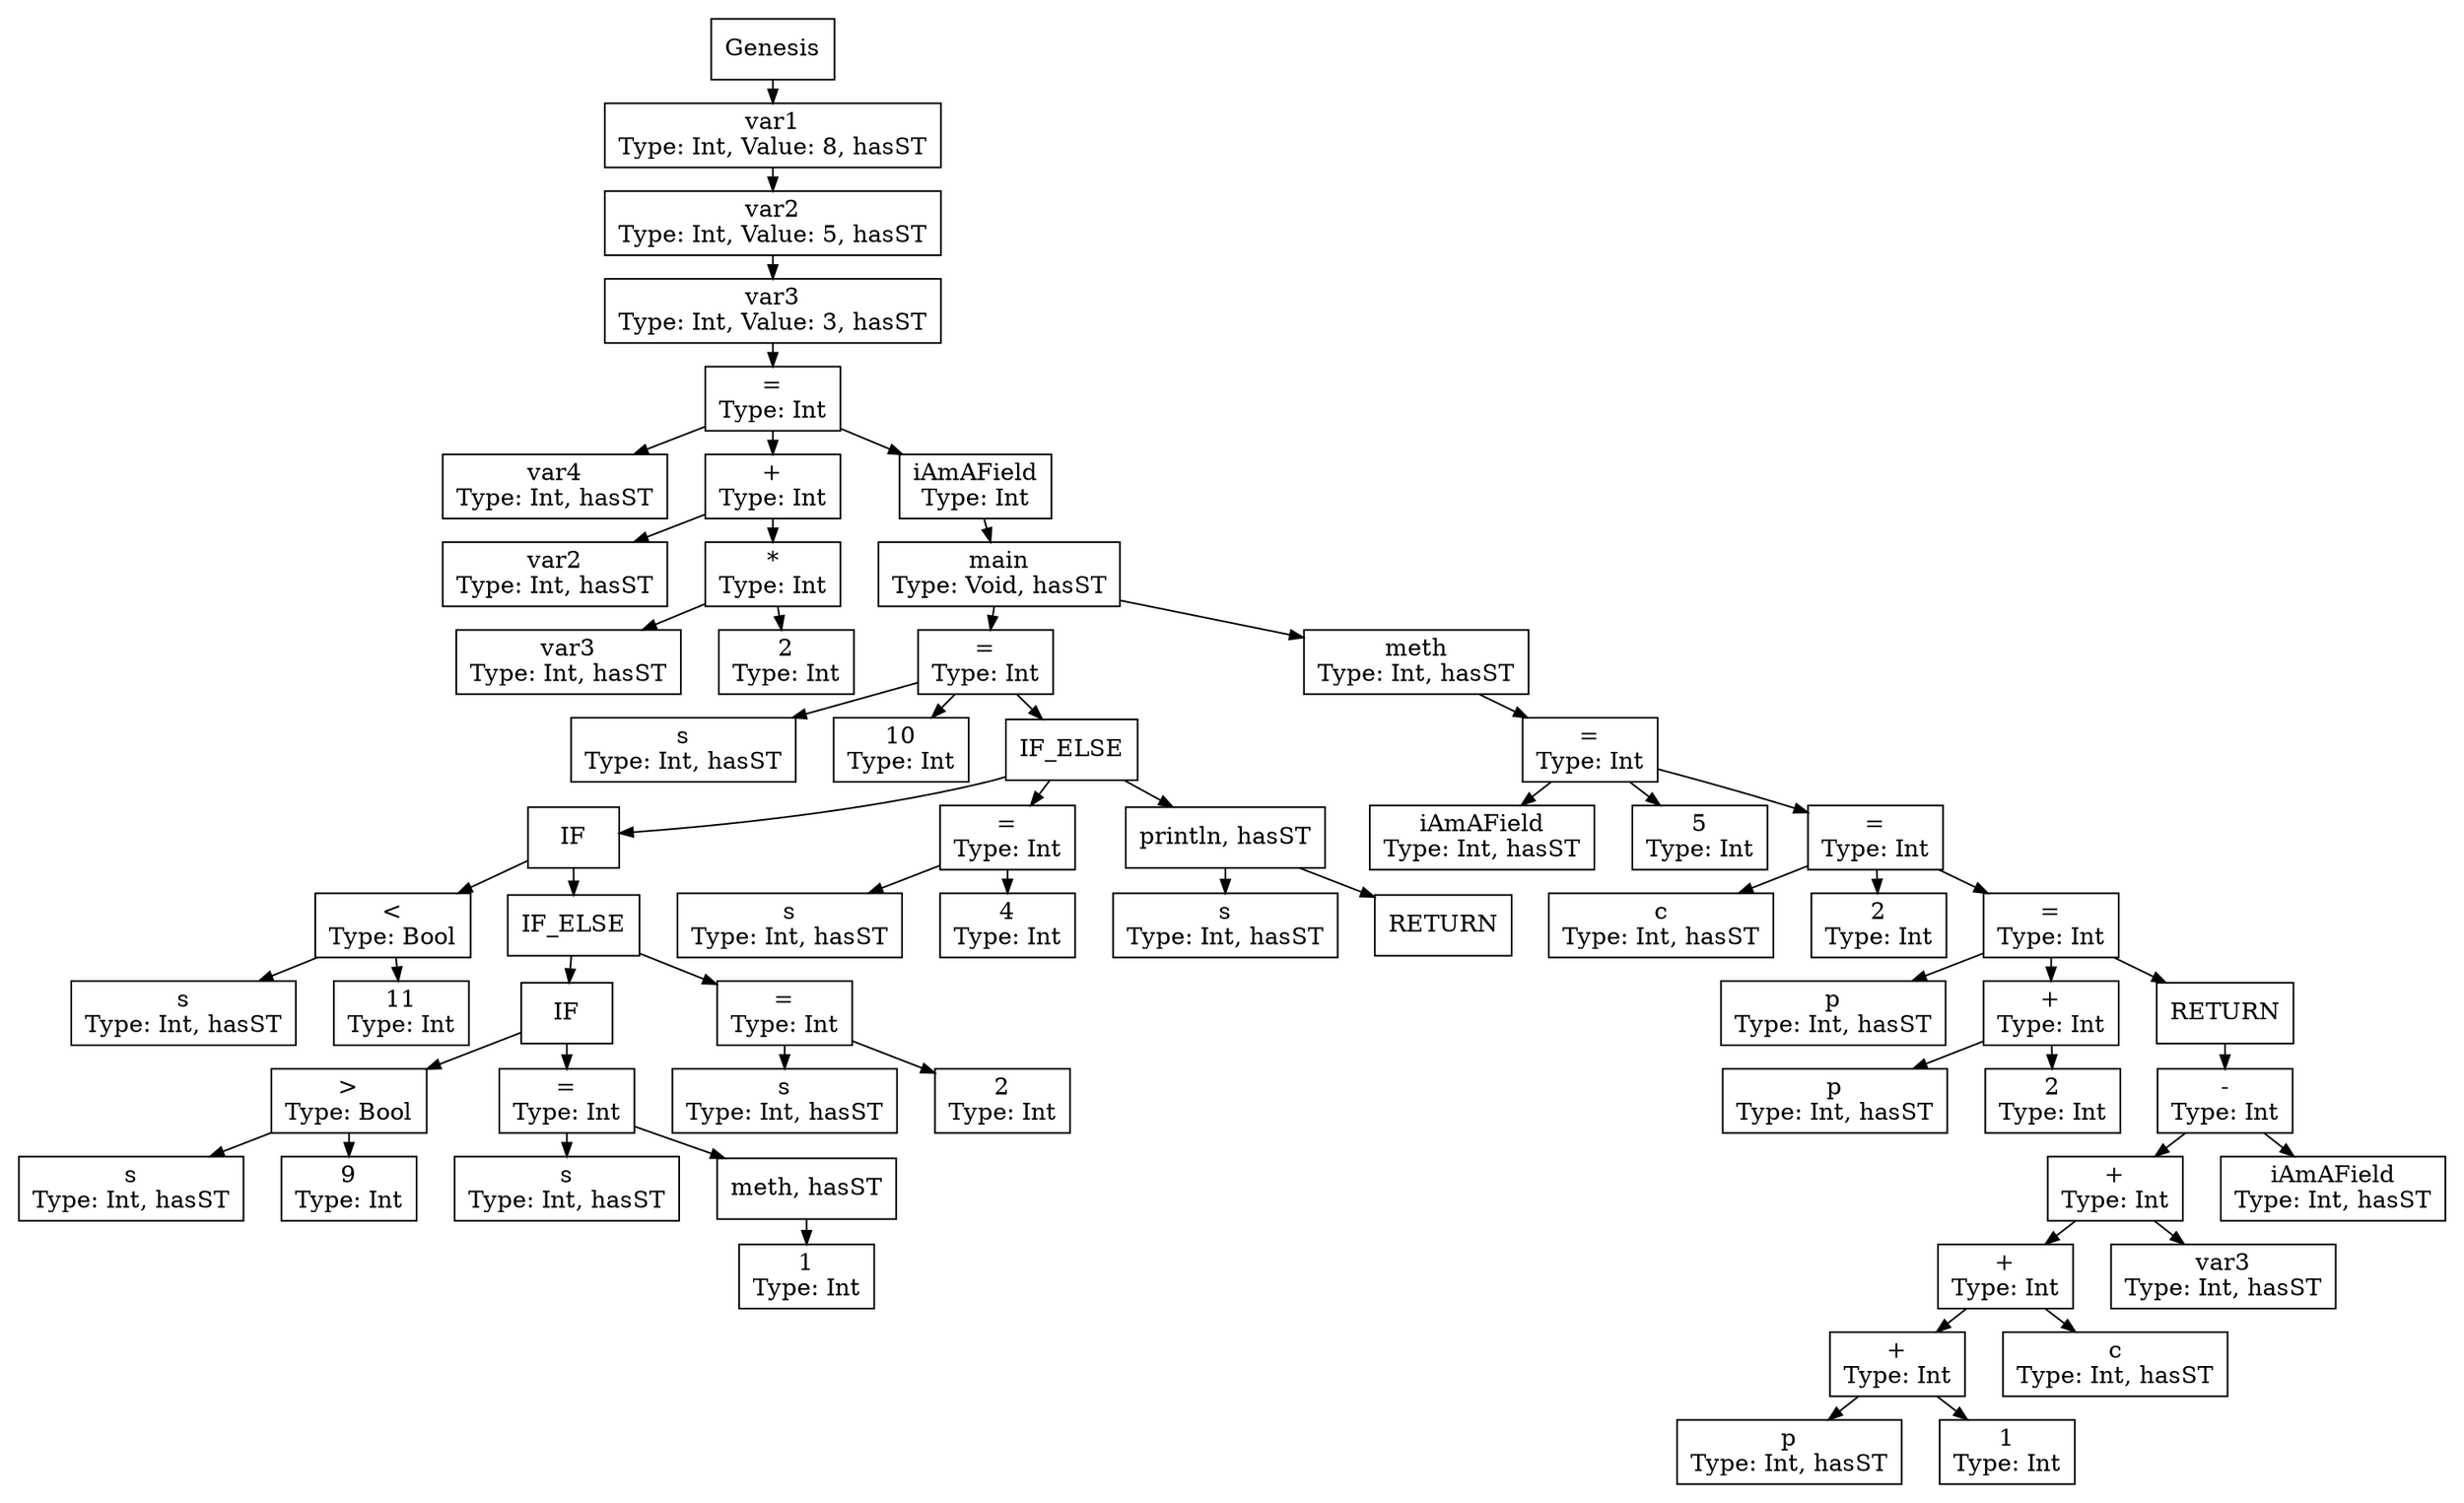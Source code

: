 digraph D {
graph [ dpi = 150 ]
nodesep=0.3;
ranksep=0.2;
margin=0.1;
node [shape=box];
edge [arrowsize=0.8];

Genesis [label="Genesis"];
Genesis -> var1;
var1 [label="var1\nType: Int, Value: 8, hasST"];
var1 -> var2;
var2 [label="var2\nType: Int, Value: 5, hasST"];
var2 -> var3;
var3 [label="var3\nType: Int, Value: 3, hasST"];
var3 -> ASSIGN_3;
ASSIGN_3 [label="=\nType: Int"];
ASSIGN_3 -> var4;
var4 [label="var4\nType: Int, hasST"];
ASSIGN_3 -> PLUS_0;
PLUS_0 [label="+\nType: Int"];
PLUS_0 -> var2_0;
var2_0 [label="var2\nType: Int, hasST"];
PLUS_0 -> TIMES0;
TIMES0 [label="*\nType: Int"];
TIMES0 -> var3_1;
var3_1 [label="var3\nType: Int, hasST"];
TIMES0 -> N2_3;
N2_3 [label="2\nType: Int"];
ASSIGN_3 -> iAmAField;
iAmAField [label="iAmAField\nType: Int"];
iAmAField -> main_0;
main_0 [label="main\nType: Void, hasST"];
main_0 -> ASSIGN_4;
ASSIGN_4 [label="=\nType: Int"];
ASSIGN_4 -> s_2;
s_2 [label="s\nType: Int, hasST"];
ASSIGN_4 -> N10_4;
N10_4 [label="10\nType: Int"];
ASSIGN_4 -> IF_ELSE_1;
IF_ELSE_1 [label="IF_ELSE"];
IF_ELSE_1 -> IF_0;
IF_0 [label="IF"];
IF_0 -> LTHAN0;
LTHAN0 [label="<\nType: Bool"];
LTHAN0 -> s_3;
s_3 [label="s\nType: Int, hasST"];
LTHAN0 -> N11_5;
N11_5 [label="11\nType: Int"];
IF_0 -> IF_ELSE_0;
IF_ELSE_0 [label="IF_ELSE"];
IF_ELSE_0 -> IF_1;
IF_1 [label="IF"];
IF_1 -> GTHAN1;
GTHAN1 [label=">\nType: Bool"];
GTHAN1 -> s_4;
s_4 [label="s\nType: Int, hasST"];
GTHAN1 -> N9_6;
N9_6 [label="9\nType: Int"];
IF_1 -> ASSIGN_5;
ASSIGN_5 [label="=\nType: Int"];
ASSIGN_5 -> s_5;
s_5 [label="s\nType: Int, hasST"];
ASSIGN_5 -> meth_C_0;
meth_C_0 [label="meth, hasST"];
meth_C_0 -> N1_7;
N1_7 [label="1\nType: Int"];
IF_ELSE_0 -> ASSIGN_6;
ASSIGN_6 [label="=\nType: Int"];
ASSIGN_6 -> s_6;
s_6 [label="s\nType: Int, hasST"];
ASSIGN_6 -> N2_8;
N2_8 [label="2\nType: Int"];
IF_ELSE_1 -> ASSIGN_7;
ASSIGN_7 [label="=\nType: Int"];
ASSIGN_7 -> s_7;
s_7 [label="s\nType: Int, hasST"];
ASSIGN_7 -> N4_9;
N4_9 [label="4\nType: Int"];
IF_ELSE_1 -> println_C_1;
println_C_1 [label="println, hasST"];
println_C_1 -> s_8;
s_8 [label="s\nType: Int, hasST"];
println_C_1 -> RETURN_0;
RETURN_0 [label="RETURN"];
main_0 -> meth_1;
meth_1 [label="meth\nType: Int, hasST"];
meth_1 -> ASSIGN_8;
ASSIGN_8 [label="=\nType: Int"];
ASSIGN_8 -> iAmAField_9;
iAmAField_9 [label="iAmAField\nType: Int, hasST"];
ASSIGN_8 -> N5_10;
N5_10 [label="5\nType: Int"];
ASSIGN_8 -> ASSIGN_9;
ASSIGN_9 [label="=\nType: Int"];
ASSIGN_9 -> c_10;
c_10 [label="c\nType: Int, hasST"];
ASSIGN_9 -> N2_11;
N2_11 [label="2\nType: Int"];
ASSIGN_9 -> ASSIGN_10;
ASSIGN_10 [label="=\nType: Int"];
ASSIGN_10 -> p_11;
p_11 [label="p\nType: Int, hasST"];
ASSIGN_10 -> PLUS_1;
PLUS_1 [label="+\nType: Int"];
PLUS_1 -> p_12;
p_12 [label="p\nType: Int, hasST"];
PLUS_1 -> N2_12;
N2_12 [label="2\nType: Int"];
ASSIGN_10 -> RETURN_1;
RETURN_1 [label="RETURN"];
RETURN_1 -> MINUS_5;
MINUS_5 [label="-\nType: Int"];
MINUS_5 -> PLUS_4;
PLUS_4 [label="+\nType: Int"];
PLUS_4 -> PLUS_3;
PLUS_3 [label="+\nType: Int"];
PLUS_3 -> PLUS_2;
PLUS_2 [label="+\nType: Int"];
PLUS_2 -> p_13;
p_13 [label="p\nType: Int, hasST"];
PLUS_2 -> N1_13;
N1_13 [label="1\nType: Int"];
PLUS_3 -> c_14;
c_14 [label="c\nType: Int, hasST"];
PLUS_4 -> var3_15;
var3_15 [label="var3\nType: Int, hasST"];
MINUS_5 -> iAmAField_16;
iAmAField_16 [label="iAmAField\nType: Int, hasST"];

}